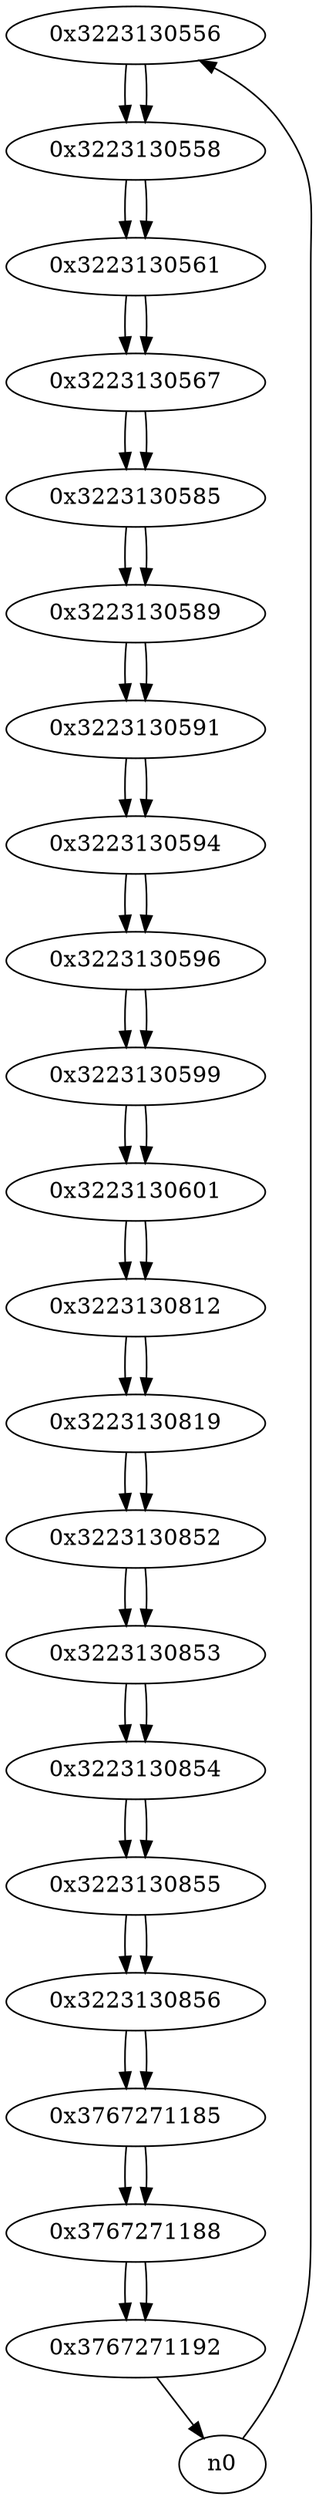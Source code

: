digraph G{
/* nodes */
  n1 [label="0x3223130556"]
  n2 [label="0x3223130558"]
  n3 [label="0x3223130561"]
  n4 [label="0x3223130567"]
  n5 [label="0x3223130585"]
  n6 [label="0x3223130589"]
  n7 [label="0x3223130591"]
  n8 [label="0x3223130594"]
  n9 [label="0x3223130596"]
  n10 [label="0x3223130599"]
  n11 [label="0x3223130601"]
  n12 [label="0x3223130812"]
  n13 [label="0x3223130819"]
  n14 [label="0x3223130852"]
  n15 [label="0x3223130853"]
  n16 [label="0x3223130854"]
  n17 [label="0x3223130855"]
  n18 [label="0x3223130856"]
  n19 [label="0x3767271185"]
  n20 [label="0x3767271188"]
  n21 [label="0x3767271192"]
/* edges */
n1 -> n2;
n0 -> n1;
n2 -> n3;
n1 -> n2;
n3 -> n4;
n2 -> n3;
n4 -> n5;
n3 -> n4;
n5 -> n6;
n4 -> n5;
n6 -> n7;
n5 -> n6;
n7 -> n8;
n6 -> n7;
n8 -> n9;
n7 -> n8;
n9 -> n10;
n8 -> n9;
n10 -> n11;
n9 -> n10;
n11 -> n12;
n10 -> n11;
n12 -> n13;
n11 -> n12;
n13 -> n14;
n12 -> n13;
n14 -> n15;
n13 -> n14;
n15 -> n16;
n14 -> n15;
n16 -> n17;
n15 -> n16;
n17 -> n18;
n16 -> n17;
n18 -> n19;
n17 -> n18;
n19 -> n20;
n18 -> n19;
n20 -> n21;
n19 -> n20;
n21 -> n0;
n20 -> n21;
}
